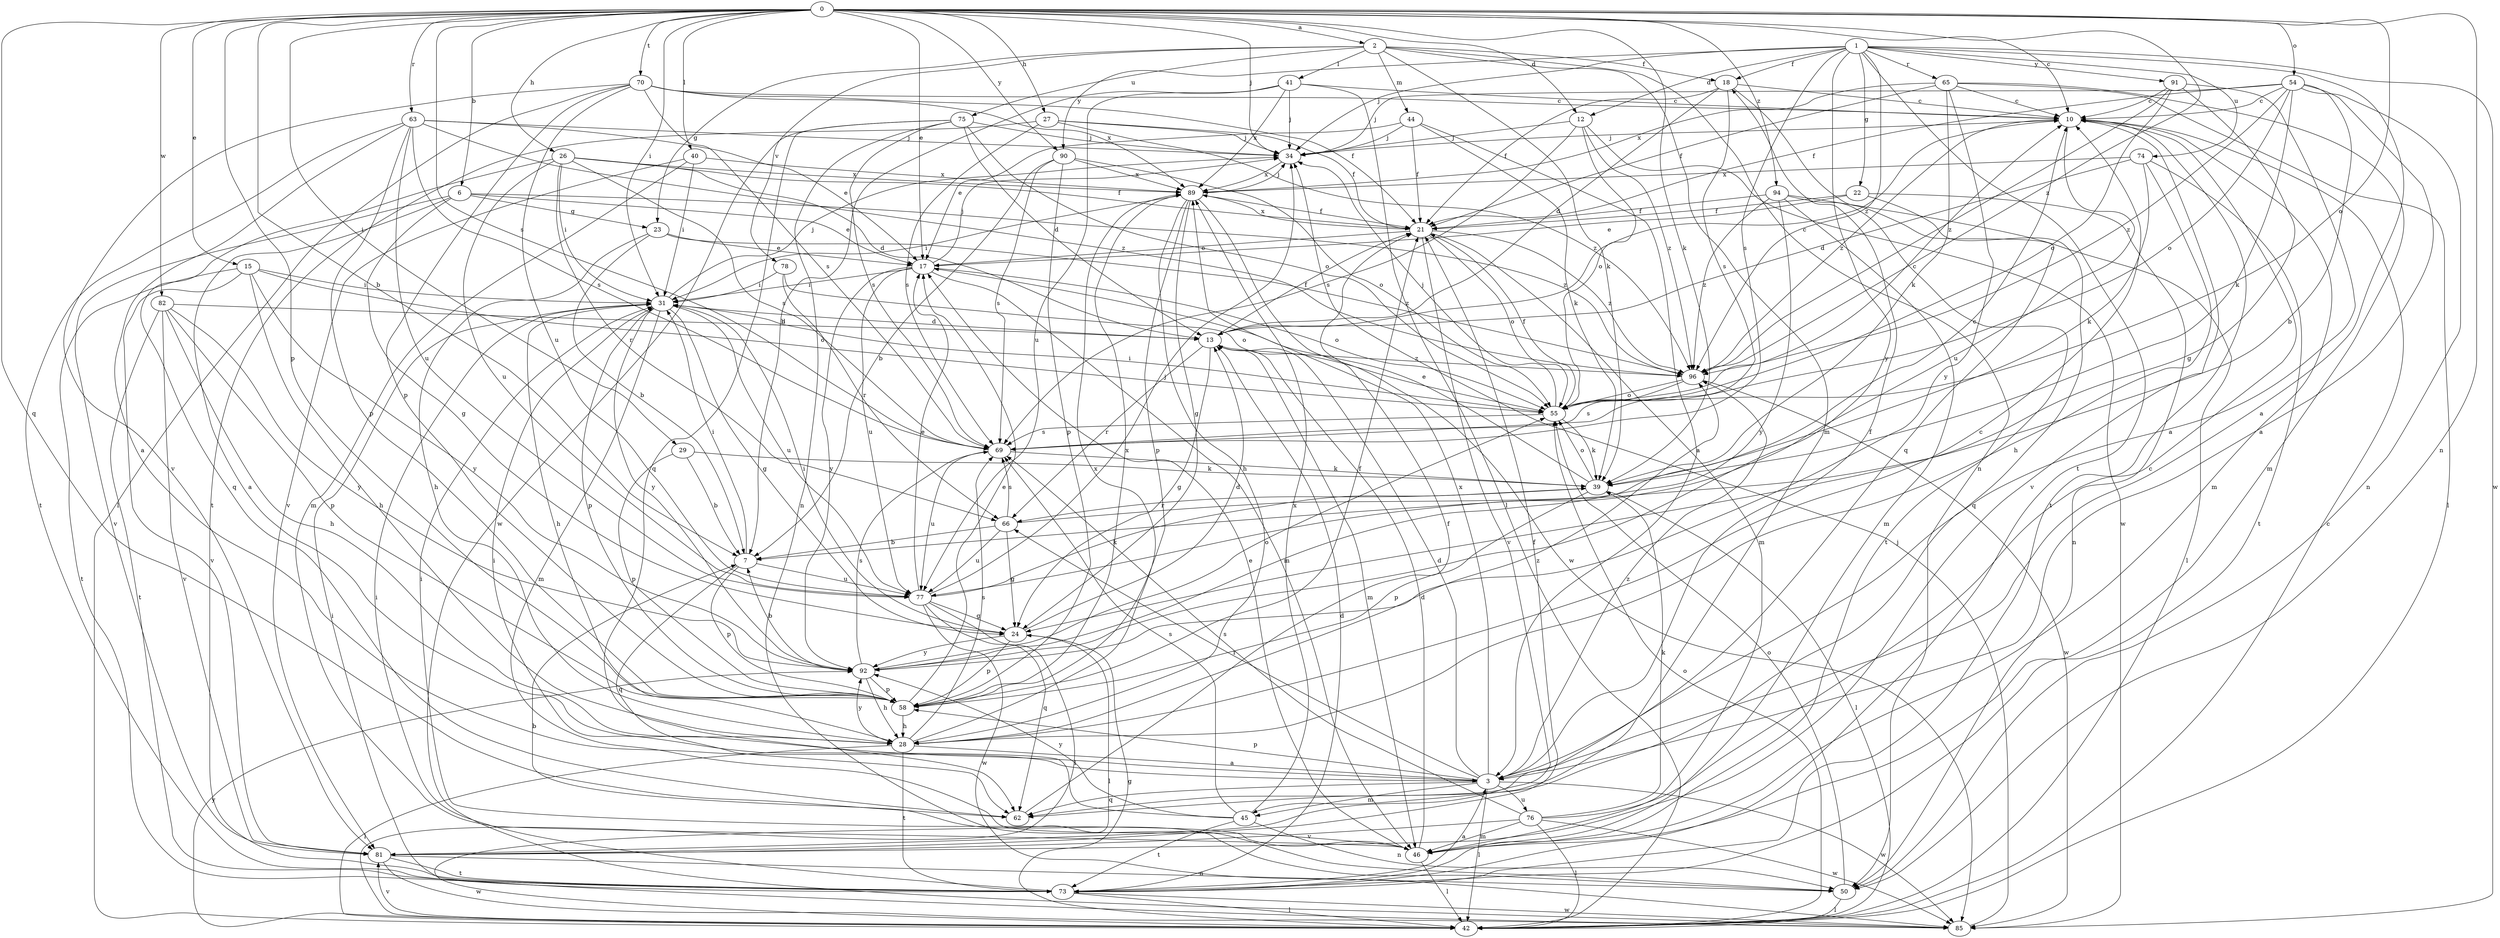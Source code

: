 strict digraph  {
0;
1;
2;
3;
6;
7;
10;
12;
13;
15;
17;
18;
21;
22;
23;
24;
26;
27;
28;
29;
31;
34;
39;
40;
41;
42;
44;
45;
46;
50;
54;
55;
58;
62;
63;
65;
66;
69;
70;
73;
74;
75;
76;
77;
78;
81;
82;
85;
89;
90;
91;
92;
94;
96;
0 -> 2  [label=a];
0 -> 6  [label=b];
0 -> 7  [label=b];
0 -> 10  [label=c];
0 -> 12  [label=d];
0 -> 15  [label=e];
0 -> 17  [label=e];
0 -> 26  [label=h];
0 -> 27  [label=h];
0 -> 29  [label=i];
0 -> 31  [label=i];
0 -> 34  [label=j];
0 -> 39  [label=k];
0 -> 40  [label=l];
0 -> 50  [label=n];
0 -> 54  [label=o];
0 -> 55  [label=o];
0 -> 58  [label=p];
0 -> 62  [label=q];
0 -> 63  [label=r];
0 -> 69  [label=s];
0 -> 70  [label=t];
0 -> 82  [label=w];
0 -> 90  [label=y];
0 -> 94  [label=z];
0 -> 96  [label=z];
1 -> 3  [label=a];
1 -> 12  [label=d];
1 -> 18  [label=f];
1 -> 22  [label=g];
1 -> 34  [label=j];
1 -> 65  [label=r];
1 -> 69  [label=s];
1 -> 73  [label=t];
1 -> 74  [label=u];
1 -> 85  [label=w];
1 -> 90  [label=y];
1 -> 91  [label=y];
1 -> 92  [label=y];
1 -> 96  [label=z];
2 -> 18  [label=f];
2 -> 23  [label=g];
2 -> 39  [label=k];
2 -> 41  [label=l];
2 -> 44  [label=m];
2 -> 45  [label=m];
2 -> 50  [label=n];
2 -> 75  [label=u];
2 -> 78  [label=v];
3 -> 13  [label=d];
3 -> 18  [label=f];
3 -> 42  [label=l];
3 -> 45  [label=m];
3 -> 58  [label=p];
3 -> 62  [label=q];
3 -> 66  [label=r];
3 -> 76  [label=u];
3 -> 85  [label=w];
3 -> 89  [label=x];
3 -> 96  [label=z];
6 -> 3  [label=a];
6 -> 17  [label=e];
6 -> 23  [label=g];
6 -> 24  [label=g];
6 -> 81  [label=v];
6 -> 96  [label=z];
7 -> 31  [label=i];
7 -> 58  [label=p];
7 -> 62  [label=q];
7 -> 77  [label=u];
10 -> 34  [label=j];
10 -> 46  [label=m];
10 -> 73  [label=t];
10 -> 77  [label=u];
10 -> 81  [label=v];
10 -> 96  [label=z];
12 -> 34  [label=j];
12 -> 55  [label=o];
12 -> 69  [label=s];
12 -> 85  [label=w];
12 -> 96  [label=z];
13 -> 10  [label=c];
13 -> 21  [label=f];
13 -> 24  [label=g];
13 -> 46  [label=m];
13 -> 66  [label=r];
13 -> 96  [label=z];
15 -> 28  [label=h];
15 -> 31  [label=i];
15 -> 55  [label=o];
15 -> 73  [label=t];
15 -> 81  [label=v];
15 -> 92  [label=y];
17 -> 31  [label=i];
17 -> 34  [label=j];
17 -> 46  [label=m];
17 -> 55  [label=o];
17 -> 77  [label=u];
17 -> 92  [label=y];
18 -> 10  [label=c];
18 -> 13  [label=d];
18 -> 21  [label=f];
18 -> 62  [label=q];
18 -> 69  [label=s];
21 -> 17  [label=e];
21 -> 46  [label=m];
21 -> 55  [label=o];
21 -> 81  [label=v];
21 -> 89  [label=x];
21 -> 96  [label=z];
22 -> 17  [label=e];
22 -> 21  [label=f];
22 -> 50  [label=n];
22 -> 62  [label=q];
23 -> 7  [label=b];
23 -> 17  [label=e];
23 -> 28  [label=h];
23 -> 96  [label=z];
24 -> 13  [label=d];
24 -> 31  [label=i];
24 -> 42  [label=l];
24 -> 58  [label=p];
24 -> 92  [label=y];
26 -> 13  [label=d];
26 -> 21  [label=f];
26 -> 31  [label=i];
26 -> 62  [label=q];
26 -> 66  [label=r];
26 -> 69  [label=s];
26 -> 77  [label=u];
26 -> 89  [label=x];
27 -> 21  [label=f];
27 -> 34  [label=j];
27 -> 69  [label=s];
27 -> 73  [label=t];
27 -> 96  [label=z];
28 -> 3  [label=a];
28 -> 10  [label=c];
28 -> 42  [label=l];
28 -> 69  [label=s];
28 -> 73  [label=t];
28 -> 89  [label=x];
28 -> 92  [label=y];
28 -> 96  [label=z];
29 -> 7  [label=b];
29 -> 39  [label=k];
29 -> 58  [label=p];
31 -> 13  [label=d];
31 -> 24  [label=g];
31 -> 28  [label=h];
31 -> 34  [label=j];
31 -> 46  [label=m];
31 -> 58  [label=p];
31 -> 77  [label=u];
31 -> 92  [label=y];
34 -> 89  [label=x];
39 -> 17  [label=e];
39 -> 42  [label=l];
39 -> 55  [label=o];
39 -> 58  [label=p];
39 -> 66  [label=r];
40 -> 31  [label=i];
40 -> 46  [label=m];
40 -> 81  [label=v];
40 -> 89  [label=x];
41 -> 7  [label=b];
41 -> 10  [label=c];
41 -> 34  [label=j];
41 -> 42  [label=l];
41 -> 77  [label=u];
41 -> 89  [label=x];
42 -> 10  [label=c];
42 -> 24  [label=g];
42 -> 55  [label=o];
42 -> 81  [label=v];
42 -> 92  [label=y];
44 -> 3  [label=a];
44 -> 17  [label=e];
44 -> 21  [label=f];
44 -> 34  [label=j];
44 -> 39  [label=k];
45 -> 31  [label=i];
45 -> 50  [label=n];
45 -> 69  [label=s];
45 -> 73  [label=t];
45 -> 89  [label=x];
45 -> 92  [label=y];
46 -> 13  [label=d];
46 -> 17  [label=e];
46 -> 31  [label=i];
46 -> 42  [label=l];
50 -> 7  [label=b];
50 -> 42  [label=l];
50 -> 55  [label=o];
54 -> 3  [label=a];
54 -> 7  [label=b];
54 -> 10  [label=c];
54 -> 21  [label=f];
54 -> 34  [label=j];
54 -> 39  [label=k];
54 -> 50  [label=n];
54 -> 55  [label=o];
54 -> 96  [label=z];
55 -> 10  [label=c];
55 -> 21  [label=f];
55 -> 31  [label=i];
55 -> 34  [label=j];
55 -> 39  [label=k];
55 -> 69  [label=s];
58 -> 17  [label=e];
58 -> 21  [label=f];
58 -> 28  [label=h];
58 -> 89  [label=x];
62 -> 21  [label=f];
63 -> 3  [label=a];
63 -> 17  [label=e];
63 -> 34  [label=j];
63 -> 58  [label=p];
63 -> 69  [label=s];
63 -> 73  [label=t];
63 -> 77  [label=u];
63 -> 96  [label=z];
65 -> 10  [label=c];
65 -> 21  [label=f];
65 -> 39  [label=k];
65 -> 42  [label=l];
65 -> 46  [label=m];
65 -> 89  [label=x];
65 -> 92  [label=y];
66 -> 7  [label=b];
66 -> 10  [label=c];
66 -> 24  [label=g];
66 -> 69  [label=s];
66 -> 77  [label=u];
69 -> 39  [label=k];
69 -> 77  [label=u];
70 -> 10  [label=c];
70 -> 21  [label=f];
70 -> 42  [label=l];
70 -> 58  [label=p];
70 -> 69  [label=s];
70 -> 77  [label=u];
70 -> 81  [label=v];
70 -> 89  [label=x];
73 -> 3  [label=a];
73 -> 13  [label=d];
73 -> 31  [label=i];
73 -> 42  [label=l];
73 -> 85  [label=w];
74 -> 13  [label=d];
74 -> 28  [label=h];
74 -> 39  [label=k];
74 -> 73  [label=t];
74 -> 89  [label=x];
75 -> 13  [label=d];
75 -> 34  [label=j];
75 -> 50  [label=n];
75 -> 55  [label=o];
75 -> 62  [label=q];
75 -> 69  [label=s];
75 -> 85  [label=w];
76 -> 10  [label=c];
76 -> 39  [label=k];
76 -> 42  [label=l];
76 -> 46  [label=m];
76 -> 69  [label=s];
76 -> 81  [label=v];
76 -> 85  [label=w];
77 -> 17  [label=e];
77 -> 24  [label=g];
77 -> 34  [label=j];
77 -> 39  [label=k];
77 -> 42  [label=l];
77 -> 62  [label=q];
77 -> 85  [label=w];
78 -> 31  [label=i];
78 -> 55  [label=o];
78 -> 66  [label=r];
81 -> 21  [label=f];
81 -> 50  [label=n];
81 -> 73  [label=t];
81 -> 85  [label=w];
82 -> 13  [label=d];
82 -> 28  [label=h];
82 -> 58  [label=p];
82 -> 73  [label=t];
82 -> 81  [label=v];
82 -> 92  [label=y];
85 -> 31  [label=i];
85 -> 34  [label=j];
89 -> 21  [label=f];
89 -> 24  [label=g];
89 -> 28  [label=h];
89 -> 31  [label=i];
89 -> 34  [label=j];
89 -> 58  [label=p];
89 -> 85  [label=w];
90 -> 7  [label=b];
90 -> 55  [label=o];
90 -> 58  [label=p];
90 -> 69  [label=s];
90 -> 89  [label=x];
91 -> 3  [label=a];
91 -> 10  [label=c];
91 -> 24  [label=g];
91 -> 55  [label=o];
91 -> 96  [label=z];
92 -> 7  [label=b];
92 -> 28  [label=h];
92 -> 55  [label=o];
92 -> 58  [label=p];
92 -> 69  [label=s];
94 -> 21  [label=f];
94 -> 42  [label=l];
94 -> 46  [label=m];
94 -> 73  [label=t];
94 -> 92  [label=y];
94 -> 96  [label=z];
96 -> 55  [label=o];
96 -> 69  [label=s];
96 -> 85  [label=w];
}
